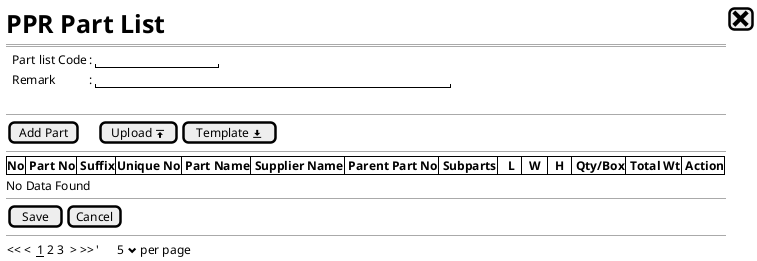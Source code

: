 @startsalt
{
  <size:25><b>PPR Part List|[<size:25><&x>]|*
  ==
  {
    .|Part list Code |: |"               "|*
    .|Remark         |: |"                                            "|*
  }
  .
  --
  {
    |[Add Part] |.|.|.|[Upload <&data-transfer-upload>]| [Template <&data-transfer-download>]|* 
  }
  --
  {#
    |<b>No|<b> Part No  |<b> Suffix | <b>Unique No | <b> Part Name                  |<b> Supplier Name    |<b> Parent Part No |<b> Subparts |   <b>L  |  <b>W  |  <b>H  |<b> Qty/Box  |<b> Total Wt |<b> Action |*
  }
  No Data Found
  --
  {[ Save ] | [Cancel]}
  --
  {
  << <  __1__ 2 3  > >>  |'      5 <&chevron-bottom> per page |*
  }
}
@@endsalt



